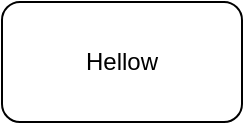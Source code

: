 <mxfile>
    <diagram id="l6thZlHItKilUDDgSl2y" name="Page-1">
        <mxGraphModel dx="1333" dy="860" grid="1" gridSize="10" guides="1" tooltips="1" connect="1" arrows="1" fold="1" page="1" pageScale="1" pageWidth="850" pageHeight="1100" math="0" shadow="0">
            <root>
                <mxCell id="0"/>
                <mxCell id="1" parent="0"/>
                <mxCell id="2" value="Hellow" style="rounded=1;whiteSpace=wrap;html=1;" vertex="1" parent="1">
                    <mxGeometry x="350" y="270" width="120" height="60" as="geometry"/>
                </mxCell>
            </root>
        </mxGraphModel>
    </diagram>
</mxfile>